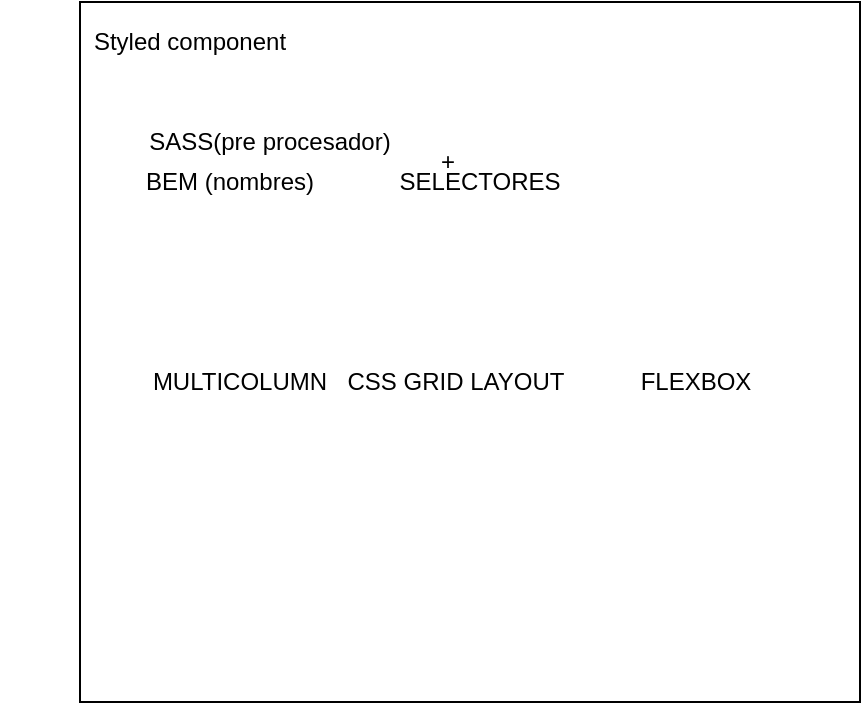<mxfile version="14.2.4" type="embed">
    <diagram id="yYOi6LdMw7NiKabRJLHR" name="Page-1">
        <mxGraphModel dx="308" dy="420" grid="1" gridSize="10" guides="1" tooltips="1" connect="1" arrows="1" fold="1" page="1" pageScale="1" pageWidth="827" pageHeight="1169" math="0" shadow="0">
            <root>
                <mxCell id="0"/>
                <mxCell id="1" parent="0"/>
                <mxCell id="2" value="" style="rounded=0;whiteSpace=wrap;html=1;" vertex="1" parent="1">
                    <mxGeometry x="230" y="40" width="390" height="350" as="geometry"/>
                </mxCell>
                <mxCell id="3" value="Styled component" style="text;html=1;strokeColor=none;fillColor=none;align=center;verticalAlign=middle;whiteSpace=wrap;rounded=0;" vertex="1" parent="1">
                    <mxGeometry x="190" y="50" width="190" height="20" as="geometry"/>
                </mxCell>
                <mxCell id="4" value="SELECTORES" style="text;html=1;strokeColor=none;fillColor=none;align=center;verticalAlign=middle;whiteSpace=wrap;rounded=0;" vertex="1" parent="1">
                    <mxGeometry x="410" y="120" width="40" height="20" as="geometry"/>
                </mxCell>
                <mxCell id="6" value="SASS(pre procesador)" style="text;html=1;strokeColor=none;fillColor=none;align=center;verticalAlign=middle;whiteSpace=wrap;rounded=0;" vertex="1" parent="1">
                    <mxGeometry x="260" y="100" width="130" height="20" as="geometry"/>
                </mxCell>
                <mxCell id="7" value="BEM (nombres)" style="text;html=1;strokeColor=none;fillColor=none;align=center;verticalAlign=middle;whiteSpace=wrap;rounded=0;" vertex="1" parent="1">
                    <mxGeometry x="260" y="120" width="90" height="20" as="geometry"/>
                </mxCell>
                <mxCell id="8" value="MULTICOLUMN" style="text;html=1;strokeColor=none;fillColor=none;align=center;verticalAlign=middle;whiteSpace=wrap;rounded=0;" vertex="1" parent="1">
                    <mxGeometry x="290" y="220" width="40" height="20" as="geometry"/>
                </mxCell>
                <mxCell id="9" value="CSS GRID LAYOUT" style="text;html=1;strokeColor=none;fillColor=none;align=center;verticalAlign=middle;whiteSpace=wrap;rounded=0;" vertex="1" parent="1">
                    <mxGeometry x="360" y="220" width="116" height="20" as="geometry"/>
                </mxCell>
                <mxCell id="10" value="FLEXBOX" style="text;html=1;strokeColor=none;fillColor=none;align=center;verticalAlign=middle;whiteSpace=wrap;rounded=0;" vertex="1" parent="1">
                    <mxGeometry x="480" y="220" width="116" height="20" as="geometry"/>
                </mxCell>
                <mxCell id="11" value="+" style="text;html=1;strokeColor=none;fillColor=none;align=center;verticalAlign=middle;whiteSpace=wrap;rounded=0;" vertex="1" parent="1">
                    <mxGeometry x="394" y="110" width="40" height="20" as="geometry"/>
                </mxCell>
            </root>
        </mxGraphModel>
    </diagram>
</mxfile>